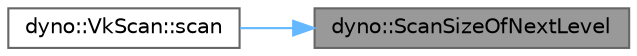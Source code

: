 digraph "dyno::ScanSizeOfNextLevel"
{
 // LATEX_PDF_SIZE
  bgcolor="transparent";
  edge [fontname=Helvetica,fontsize=10,labelfontname=Helvetica,labelfontsize=10];
  node [fontname=Helvetica,fontsize=10,shape=box,height=0.2,width=0.4];
  rankdir="RL";
  Node1 [id="Node000001",label="dyno::ScanSizeOfNextLevel",height=0.2,width=0.4,color="gray40", fillcolor="grey60", style="filled", fontcolor="black",tooltip=" "];
  Node1 -> Node2 [id="edge1_Node000001_Node000002",dir="back",color="steelblue1",style="solid",tooltip=" "];
  Node2 [id="Node000002",label="dyno::VkScan::scan",height=0.2,width=0.4,color="grey40", fillcolor="white", style="filled",URL="$classdyno_1_1_vk_scan.html#a6dcd2288683f04f5f369a998b08556bf",tooltip=" "];
}
